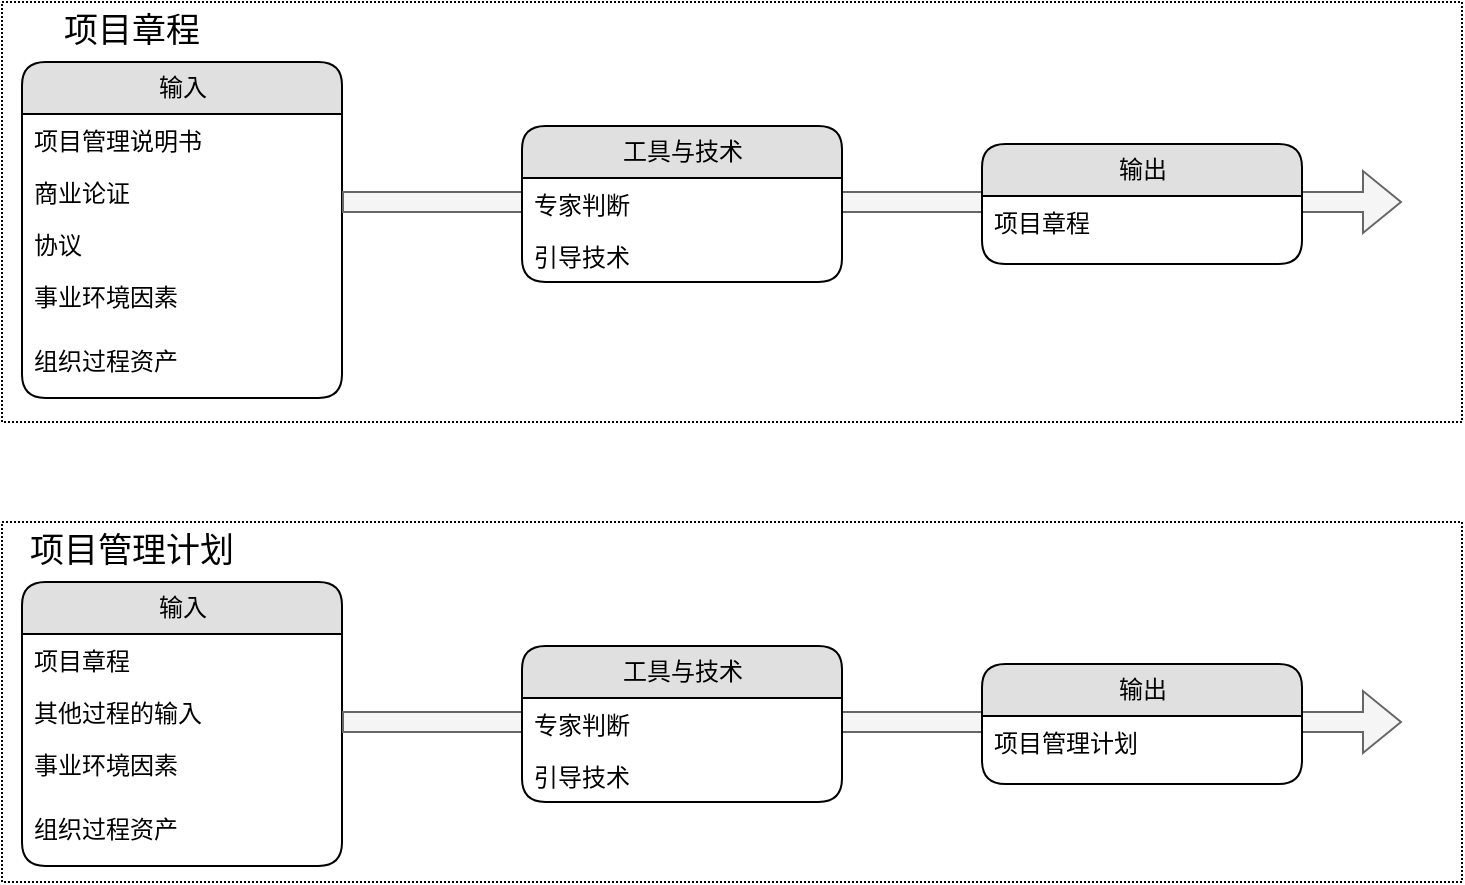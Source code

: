 <mxfile version="20.2.7" type="github">
  <diagram name="Page-1" id="5d7acffa-a066-3a61-03fe-96351882024d">
    <mxGraphModel dx="946" dy="614" grid="1" gridSize="10" guides="1" tooltips="1" connect="1" arrows="1" fold="1" page="1" pageScale="1" pageWidth="1100" pageHeight="850" background="#ffffff" math="0" shadow="0">
      <root>
        <mxCell id="0" />
        <mxCell id="1" parent="0" />
        <mxCell id="uQlSB-Yjf47BDlVWI4xS-16" value="" style="rounded=0;whiteSpace=wrap;html=1;labelBackgroundColor=none;fontSize=17;dashed=1;dashPattern=1 1;" vertex="1" parent="1">
          <mxGeometry x="150" y="70" width="730" height="210" as="geometry" />
        </mxCell>
        <mxCell id="uQlSB-Yjf47BDlVWI4xS-17" value="输入" style="swimlane;html=1;fontStyle=0;childLayout=stackLayout;horizontal=1;startSize=26;fillColor=#e0e0e0;horizontalStack=0;resizeParent=1;resizeLast=0;collapsible=1;marginBottom=0;swimlaneFillColor=#ffffff;align=center;rounded=1;shadow=0;comic=0;labelBackgroundColor=none;strokeWidth=1;fontFamily=Verdana;fontSize=12" vertex="1" parent="1">
          <mxGeometry x="160" y="100" width="160" height="168" as="geometry" />
        </mxCell>
        <mxCell id="uQlSB-Yjf47BDlVWI4xS-18" value="项目管理说明书" style="text;html=1;strokeColor=none;fillColor=none;spacingLeft=4;spacingRight=4;whiteSpace=wrap;overflow=hidden;rotatable=0;points=[[0,0.5],[1,0.5]];portConstraint=eastwest;" vertex="1" parent="uQlSB-Yjf47BDlVWI4xS-17">
          <mxGeometry y="26" width="160" height="26" as="geometry" />
        </mxCell>
        <mxCell id="uQlSB-Yjf47BDlVWI4xS-19" value="商业论证" style="text;html=1;strokeColor=none;fillColor=none;spacingLeft=4;spacingRight=4;whiteSpace=wrap;overflow=hidden;rotatable=0;points=[[0,0.5],[1,0.5]];portConstraint=eastwest;" vertex="1" parent="uQlSB-Yjf47BDlVWI4xS-17">
          <mxGeometry y="52" width="160" height="26" as="geometry" />
        </mxCell>
        <mxCell id="uQlSB-Yjf47BDlVWI4xS-29" value="协议" style="text;html=1;strokeColor=none;fillColor=none;spacingLeft=4;spacingRight=4;whiteSpace=wrap;overflow=hidden;rotatable=0;points=[[0,0.5],[1,0.5]];portConstraint=eastwest;" vertex="1" parent="uQlSB-Yjf47BDlVWI4xS-17">
          <mxGeometry y="78" width="160" height="26" as="geometry" />
        </mxCell>
        <mxCell id="uQlSB-Yjf47BDlVWI4xS-20" value="事业环境因素" style="text;html=1;strokeColor=none;fillColor=none;spacingLeft=4;spacingRight=4;whiteSpace=wrap;overflow=hidden;rotatable=0;points=[[0,0.5],[1,0.5]];portConstraint=eastwest;" vertex="1" parent="uQlSB-Yjf47BDlVWI4xS-17">
          <mxGeometry y="104" width="160" height="32" as="geometry" />
        </mxCell>
        <mxCell id="uQlSB-Yjf47BDlVWI4xS-21" value="组织过程资产" style="text;html=1;strokeColor=none;fillColor=none;spacingLeft=4;spacingRight=4;whiteSpace=wrap;overflow=hidden;rotatable=0;points=[[0,0.5],[1,0.5]];portConstraint=eastwest;" vertex="1" parent="uQlSB-Yjf47BDlVWI4xS-17">
          <mxGeometry y="136" width="160" height="32" as="geometry" />
        </mxCell>
        <mxCell id="uQlSB-Yjf47BDlVWI4xS-22" value="&lt;font style=&quot;font-size: 17px;&quot;&gt;项目章程&lt;/font&gt;" style="text;html=1;strokeColor=none;fillColor=none;align=center;verticalAlign=middle;whiteSpace=wrap;rounded=0;" vertex="1" parent="1">
          <mxGeometry x="150" y="70" width="130" height="30" as="geometry" />
        </mxCell>
        <mxCell id="uQlSB-Yjf47BDlVWI4xS-23" value="" style="shape=flexArrow;endArrow=classic;html=1;rounded=0;fillColor=#f5f5f5;strokeColor=#666666;" edge="1" parent="1">
          <mxGeometry width="50" height="50" relative="1" as="geometry">
            <mxPoint x="320" y="170" as="sourcePoint" />
            <mxPoint x="850" y="170" as="targetPoint" />
          </mxGeometry>
        </mxCell>
        <mxCell id="uQlSB-Yjf47BDlVWI4xS-24" value="输出" style="swimlane;html=1;fontStyle=0;childLayout=stackLayout;horizontal=1;startSize=26;fillColor=#e0e0e0;horizontalStack=0;resizeParent=1;resizeLast=0;collapsible=1;marginBottom=0;swimlaneFillColor=#ffffff;align=center;rounded=1;shadow=0;comic=0;labelBackgroundColor=none;strokeWidth=1;fontFamily=Verdana;fontSize=12" vertex="1" parent="1">
          <mxGeometry x="640" y="141" width="160" height="60" as="geometry" />
        </mxCell>
        <mxCell id="uQlSB-Yjf47BDlVWI4xS-25" value="项目章程" style="text;html=1;strokeColor=none;fillColor=none;spacingLeft=4;spacingRight=4;whiteSpace=wrap;overflow=hidden;rotatable=0;points=[[0,0.5],[1,0.5]];portConstraint=eastwest;labelBackgroundColor=default;" vertex="1" parent="uQlSB-Yjf47BDlVWI4xS-24">
          <mxGeometry y="26" width="160" height="26" as="geometry" />
        </mxCell>
        <mxCell id="uQlSB-Yjf47BDlVWI4xS-26" value="工具与技术" style="swimlane;html=1;fontStyle=0;childLayout=stackLayout;horizontal=1;startSize=26;fillColor=#e0e0e0;horizontalStack=0;resizeParent=1;resizeLast=0;collapsible=1;marginBottom=0;swimlaneFillColor=#ffffff;align=center;rounded=1;shadow=0;comic=0;labelBackgroundColor=none;strokeWidth=1;fontFamily=Verdana;fontSize=12" vertex="1" parent="1">
          <mxGeometry x="410" y="132" width="160" height="78" as="geometry" />
        </mxCell>
        <mxCell id="uQlSB-Yjf47BDlVWI4xS-27" value="专家判断" style="text;html=1;strokeColor=none;fillColor=none;spacingLeft=4;spacingRight=4;whiteSpace=wrap;overflow=hidden;rotatable=0;points=[[0,0.5],[1,0.5]];portConstraint=eastwest;" vertex="1" parent="uQlSB-Yjf47BDlVWI4xS-26">
          <mxGeometry y="26" width="160" height="26" as="geometry" />
        </mxCell>
        <mxCell id="uQlSB-Yjf47BDlVWI4xS-28" value="引导技术" style="text;html=1;strokeColor=none;fillColor=none;spacingLeft=4;spacingRight=4;whiteSpace=wrap;overflow=hidden;rotatable=0;points=[[0,0.5],[1,0.5]];portConstraint=eastwest;" vertex="1" parent="uQlSB-Yjf47BDlVWI4xS-26">
          <mxGeometry y="52" width="160" height="26" as="geometry" />
        </mxCell>
        <mxCell id="uQlSB-Yjf47BDlVWI4xS-30" value="" style="group" vertex="1" connectable="0" parent="1">
          <mxGeometry x="150" y="330" width="730" height="180" as="geometry" />
        </mxCell>
        <mxCell id="uQlSB-Yjf47BDlVWI4xS-15" value="" style="rounded=0;whiteSpace=wrap;html=1;labelBackgroundColor=none;fontSize=17;dashed=1;dashPattern=1 1;" vertex="1" parent="uQlSB-Yjf47BDlVWI4xS-30">
          <mxGeometry width="730" height="180" as="geometry" />
        </mxCell>
        <mxCell id="21ea969265ad0168-6" value="输入" style="swimlane;html=1;fontStyle=0;childLayout=stackLayout;horizontal=1;startSize=26;fillColor=#e0e0e0;horizontalStack=0;resizeParent=1;resizeLast=0;collapsible=1;marginBottom=0;swimlaneFillColor=#ffffff;align=center;rounded=1;shadow=0;comic=0;labelBackgroundColor=none;strokeWidth=1;fontFamily=Verdana;fontSize=12" parent="uQlSB-Yjf47BDlVWI4xS-30" vertex="1">
          <mxGeometry x="10" y="30" width="160" height="142" as="geometry" />
        </mxCell>
        <mxCell id="21ea969265ad0168-7" value="项目章程" style="text;html=1;strokeColor=none;fillColor=none;spacingLeft=4;spacingRight=4;whiteSpace=wrap;overflow=hidden;rotatable=0;points=[[0,0.5],[1,0.5]];portConstraint=eastwest;" parent="21ea969265ad0168-6" vertex="1">
          <mxGeometry y="26" width="160" height="26" as="geometry" />
        </mxCell>
        <mxCell id="21ea969265ad0168-8" value="其他过程的输入" style="text;html=1;strokeColor=none;fillColor=none;spacingLeft=4;spacingRight=4;whiteSpace=wrap;overflow=hidden;rotatable=0;points=[[0,0.5],[1,0.5]];portConstraint=eastwest;" parent="21ea969265ad0168-6" vertex="1">
          <mxGeometry y="52" width="160" height="26" as="geometry" />
        </mxCell>
        <mxCell id="21ea969265ad0168-9" value="事业环境因素" style="text;html=1;strokeColor=none;fillColor=none;spacingLeft=4;spacingRight=4;whiteSpace=wrap;overflow=hidden;rotatable=0;points=[[0,0.5],[1,0.5]];portConstraint=eastwest;" parent="21ea969265ad0168-6" vertex="1">
          <mxGeometry y="78" width="160" height="32" as="geometry" />
        </mxCell>
        <mxCell id="uQlSB-Yjf47BDlVWI4xS-1" value="组织过程资产" style="text;html=1;strokeColor=none;fillColor=none;spacingLeft=4;spacingRight=4;whiteSpace=wrap;overflow=hidden;rotatable=0;points=[[0,0.5],[1,0.5]];portConstraint=eastwest;" vertex="1" parent="21ea969265ad0168-6">
          <mxGeometry y="110" width="160" height="32" as="geometry" />
        </mxCell>
        <mxCell id="uQlSB-Yjf47BDlVWI4xS-2" value="&lt;font style=&quot;font-size: 17px;&quot;&gt;项目管理计划&lt;/font&gt;" style="text;html=1;strokeColor=none;fillColor=none;align=center;verticalAlign=middle;whiteSpace=wrap;rounded=0;" vertex="1" parent="uQlSB-Yjf47BDlVWI4xS-30">
          <mxGeometry width="130" height="30" as="geometry" />
        </mxCell>
        <mxCell id="uQlSB-Yjf47BDlVWI4xS-14" value="" style="shape=flexArrow;endArrow=classic;html=1;rounded=0;fillColor=#f5f5f5;strokeColor=#666666;" edge="1" parent="uQlSB-Yjf47BDlVWI4xS-30">
          <mxGeometry width="50" height="50" relative="1" as="geometry">
            <mxPoint x="170" y="100" as="sourcePoint" />
            <mxPoint x="700" y="100" as="targetPoint" />
          </mxGeometry>
        </mxCell>
        <mxCell id="uQlSB-Yjf47BDlVWI4xS-9" value="输出" style="swimlane;html=1;fontStyle=0;childLayout=stackLayout;horizontal=1;startSize=26;fillColor=#e0e0e0;horizontalStack=0;resizeParent=1;resizeLast=0;collapsible=1;marginBottom=0;swimlaneFillColor=#ffffff;align=center;rounded=1;shadow=0;comic=0;labelBackgroundColor=none;strokeWidth=1;fontFamily=Verdana;fontSize=12" vertex="1" parent="uQlSB-Yjf47BDlVWI4xS-30">
          <mxGeometry x="490" y="71" width="160" height="60" as="geometry" />
        </mxCell>
        <mxCell id="uQlSB-Yjf47BDlVWI4xS-10" value="项目管理计划" style="text;html=1;strokeColor=none;fillColor=none;spacingLeft=4;spacingRight=4;whiteSpace=wrap;overflow=hidden;rotatable=0;points=[[0,0.5],[1,0.5]];portConstraint=eastwest;labelBackgroundColor=default;" vertex="1" parent="uQlSB-Yjf47BDlVWI4xS-9">
          <mxGeometry y="26" width="160" height="26" as="geometry" />
        </mxCell>
        <mxCell id="uQlSB-Yjf47BDlVWI4xS-3" value="工具与技术" style="swimlane;html=1;fontStyle=0;childLayout=stackLayout;horizontal=1;startSize=26;fillColor=#e0e0e0;horizontalStack=0;resizeParent=1;resizeLast=0;collapsible=1;marginBottom=0;swimlaneFillColor=#ffffff;align=center;rounded=1;shadow=0;comic=0;labelBackgroundColor=none;strokeWidth=1;fontFamily=Verdana;fontSize=12" vertex="1" parent="uQlSB-Yjf47BDlVWI4xS-30">
          <mxGeometry x="260" y="62" width="160" height="78" as="geometry" />
        </mxCell>
        <mxCell id="uQlSB-Yjf47BDlVWI4xS-4" value="专家判断" style="text;html=1;strokeColor=none;fillColor=none;spacingLeft=4;spacingRight=4;whiteSpace=wrap;overflow=hidden;rotatable=0;points=[[0,0.5],[1,0.5]];portConstraint=eastwest;" vertex="1" parent="uQlSB-Yjf47BDlVWI4xS-3">
          <mxGeometry y="26" width="160" height="26" as="geometry" />
        </mxCell>
        <mxCell id="uQlSB-Yjf47BDlVWI4xS-5" value="引导技术" style="text;html=1;strokeColor=none;fillColor=none;spacingLeft=4;spacingRight=4;whiteSpace=wrap;overflow=hidden;rotatable=0;points=[[0,0.5],[1,0.5]];portConstraint=eastwest;" vertex="1" parent="uQlSB-Yjf47BDlVWI4xS-3">
          <mxGeometry y="52" width="160" height="26" as="geometry" />
        </mxCell>
      </root>
    </mxGraphModel>
  </diagram>
</mxfile>

